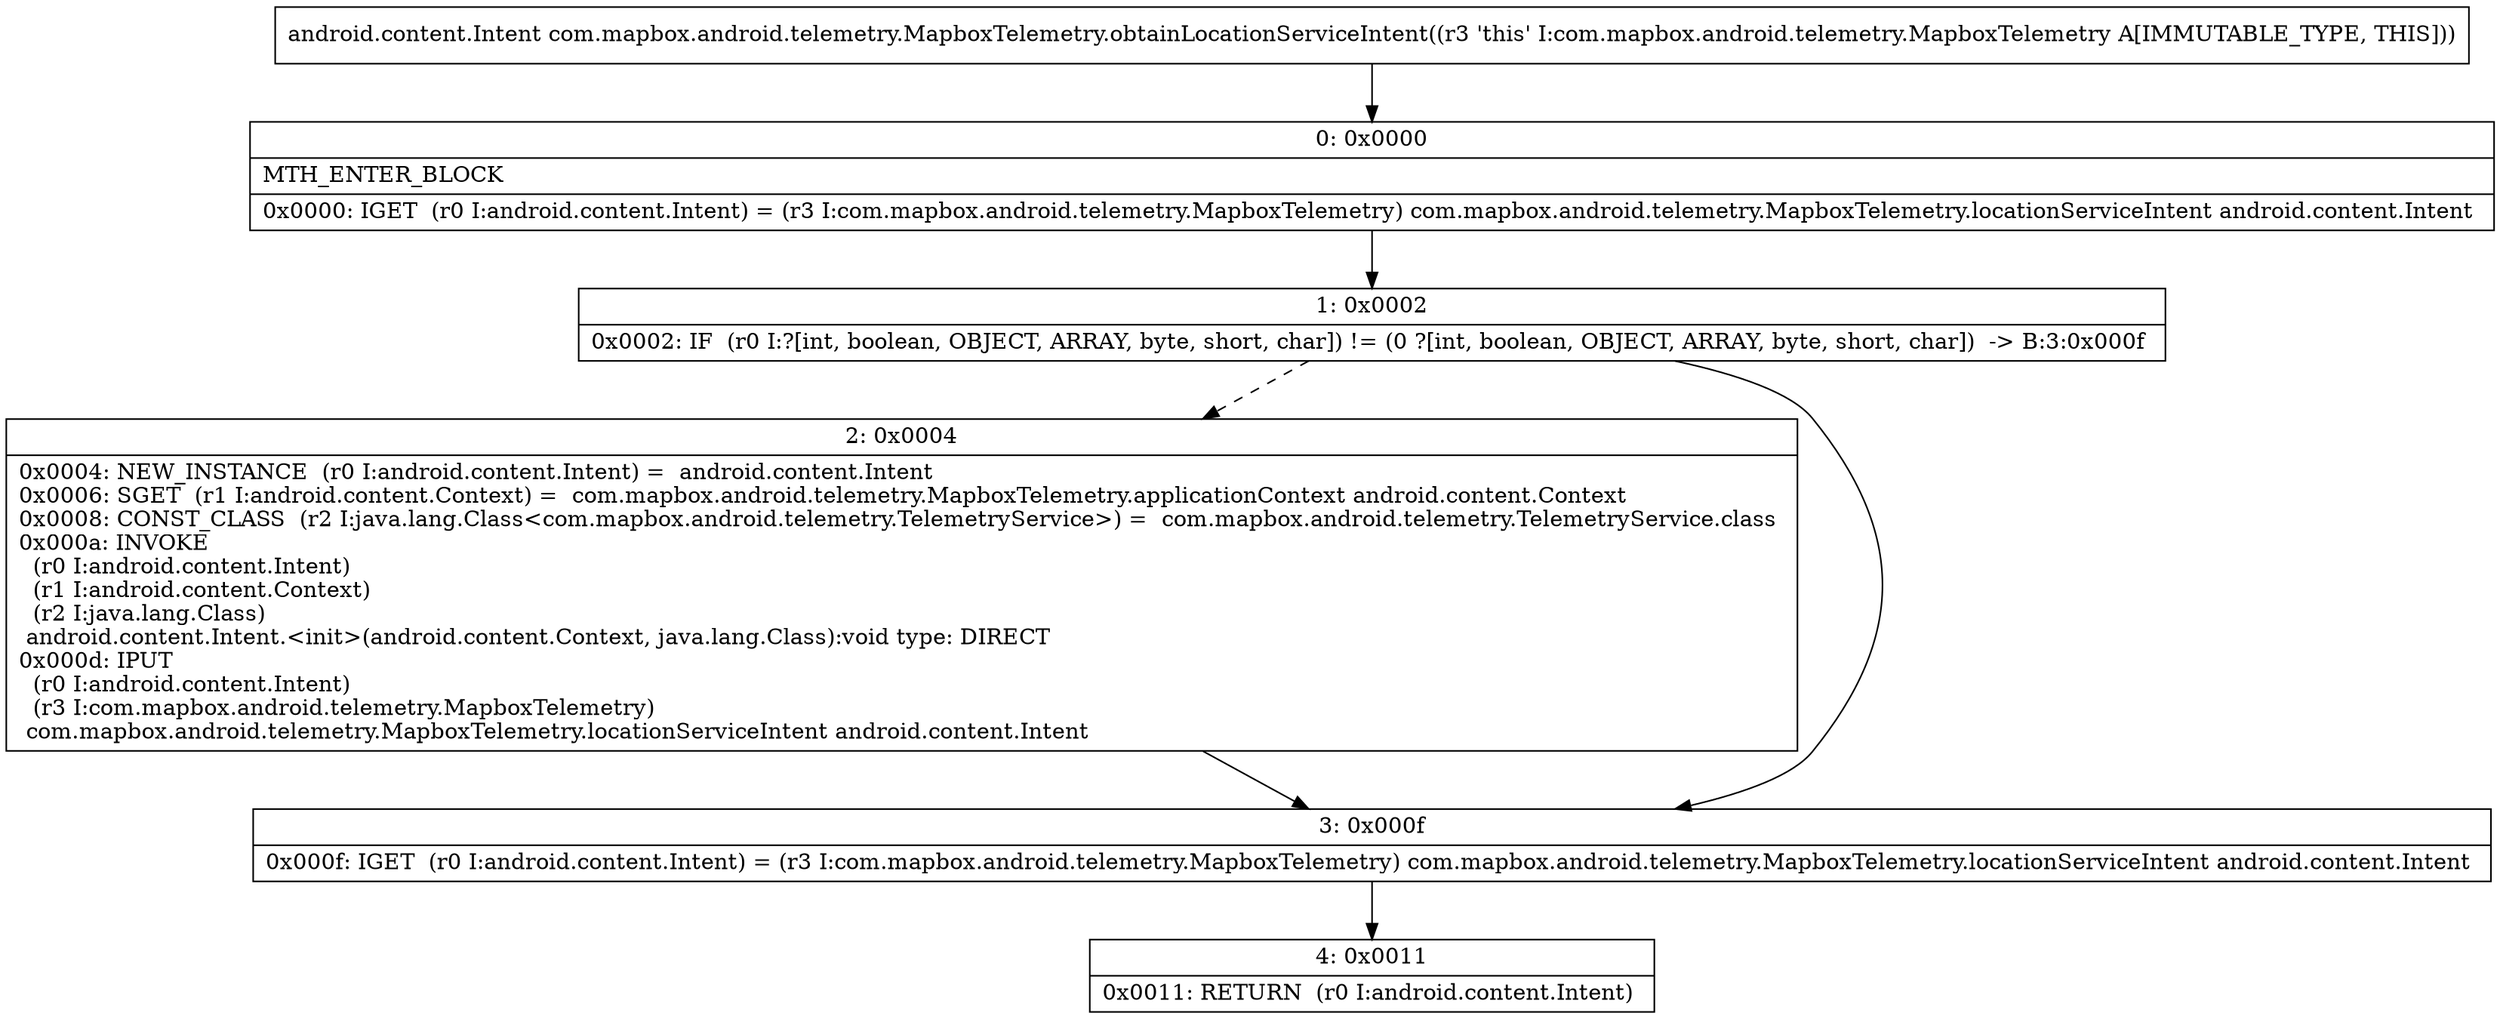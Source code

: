 digraph "CFG forcom.mapbox.android.telemetry.MapboxTelemetry.obtainLocationServiceIntent()Landroid\/content\/Intent;" {
Node_0 [shape=record,label="{0\:\ 0x0000|MTH_ENTER_BLOCK\l|0x0000: IGET  (r0 I:android.content.Intent) = (r3 I:com.mapbox.android.telemetry.MapboxTelemetry) com.mapbox.android.telemetry.MapboxTelemetry.locationServiceIntent android.content.Intent \l}"];
Node_1 [shape=record,label="{1\:\ 0x0002|0x0002: IF  (r0 I:?[int, boolean, OBJECT, ARRAY, byte, short, char]) != (0 ?[int, boolean, OBJECT, ARRAY, byte, short, char])  \-\> B:3:0x000f \l}"];
Node_2 [shape=record,label="{2\:\ 0x0004|0x0004: NEW_INSTANCE  (r0 I:android.content.Intent) =  android.content.Intent \l0x0006: SGET  (r1 I:android.content.Context) =  com.mapbox.android.telemetry.MapboxTelemetry.applicationContext android.content.Context \l0x0008: CONST_CLASS  (r2 I:java.lang.Class\<com.mapbox.android.telemetry.TelemetryService\>) =  com.mapbox.android.telemetry.TelemetryService.class \l0x000a: INVOKE  \l  (r0 I:android.content.Intent)\l  (r1 I:android.content.Context)\l  (r2 I:java.lang.Class)\l android.content.Intent.\<init\>(android.content.Context, java.lang.Class):void type: DIRECT \l0x000d: IPUT  \l  (r0 I:android.content.Intent)\l  (r3 I:com.mapbox.android.telemetry.MapboxTelemetry)\l com.mapbox.android.telemetry.MapboxTelemetry.locationServiceIntent android.content.Intent \l}"];
Node_3 [shape=record,label="{3\:\ 0x000f|0x000f: IGET  (r0 I:android.content.Intent) = (r3 I:com.mapbox.android.telemetry.MapboxTelemetry) com.mapbox.android.telemetry.MapboxTelemetry.locationServiceIntent android.content.Intent \l}"];
Node_4 [shape=record,label="{4\:\ 0x0011|0x0011: RETURN  (r0 I:android.content.Intent) \l}"];
MethodNode[shape=record,label="{android.content.Intent com.mapbox.android.telemetry.MapboxTelemetry.obtainLocationServiceIntent((r3 'this' I:com.mapbox.android.telemetry.MapboxTelemetry A[IMMUTABLE_TYPE, THIS])) }"];
MethodNode -> Node_0;
Node_0 -> Node_1;
Node_1 -> Node_2[style=dashed];
Node_1 -> Node_3;
Node_2 -> Node_3;
Node_3 -> Node_4;
}

